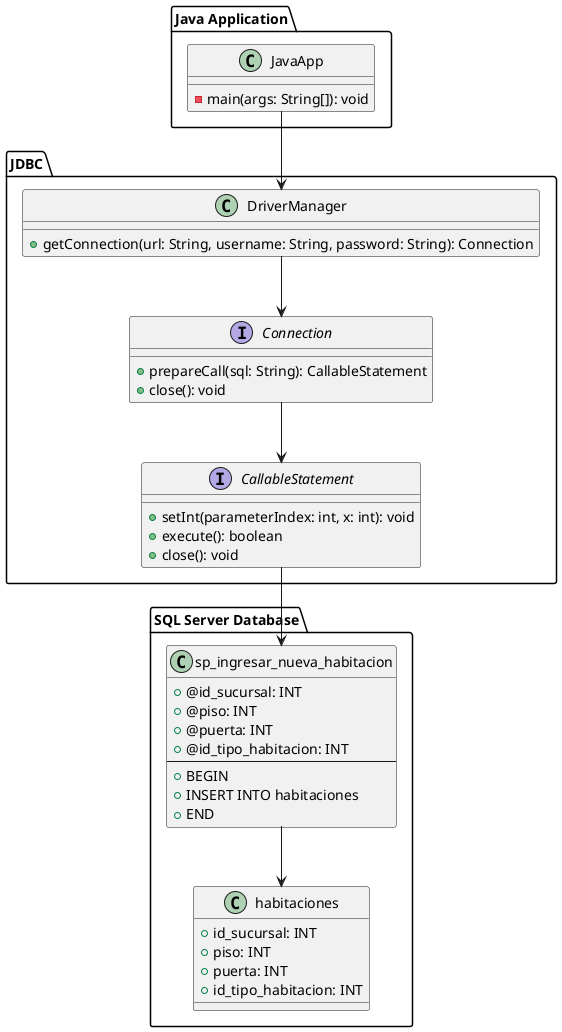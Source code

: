 @startuml

package "Java Application" {
  class JavaApp {
    - main(args: String[]): void
  }
}

package "JDBC" {
  class DriverManager {
    + getConnection(url: String, username: String, password: String): Connection
  }

  interface Connection {
    + prepareCall(sql: String): CallableStatement
    + close(): void
  }

  interface CallableStatement {
    + setInt(parameterIndex: int, x: int): void
    + execute(): boolean
    + close(): void
  }
}

package "SQL Server Database" {
  class "sp_ingresar_nueva_habitacion" {
    + @id_sucursal: INT
    + @piso: INT
    + @puerta: INT
    + @id_tipo_habitacion: INT
    --
    + BEGIN
    + INSERT INTO habitaciones
    + END
  }

  class habitaciones {
    + id_sucursal: INT
    + piso: INT
    + puerta: INT
    + id_tipo_habitacion: INT
  }
}

JavaApp --> DriverManager
DriverManager --> Connection
Connection --> CallableStatement
CallableStatement --> sp_ingresar_nueva_habitacion
sp_ingresar_nueva_habitacion --> habitaciones

@enduml
